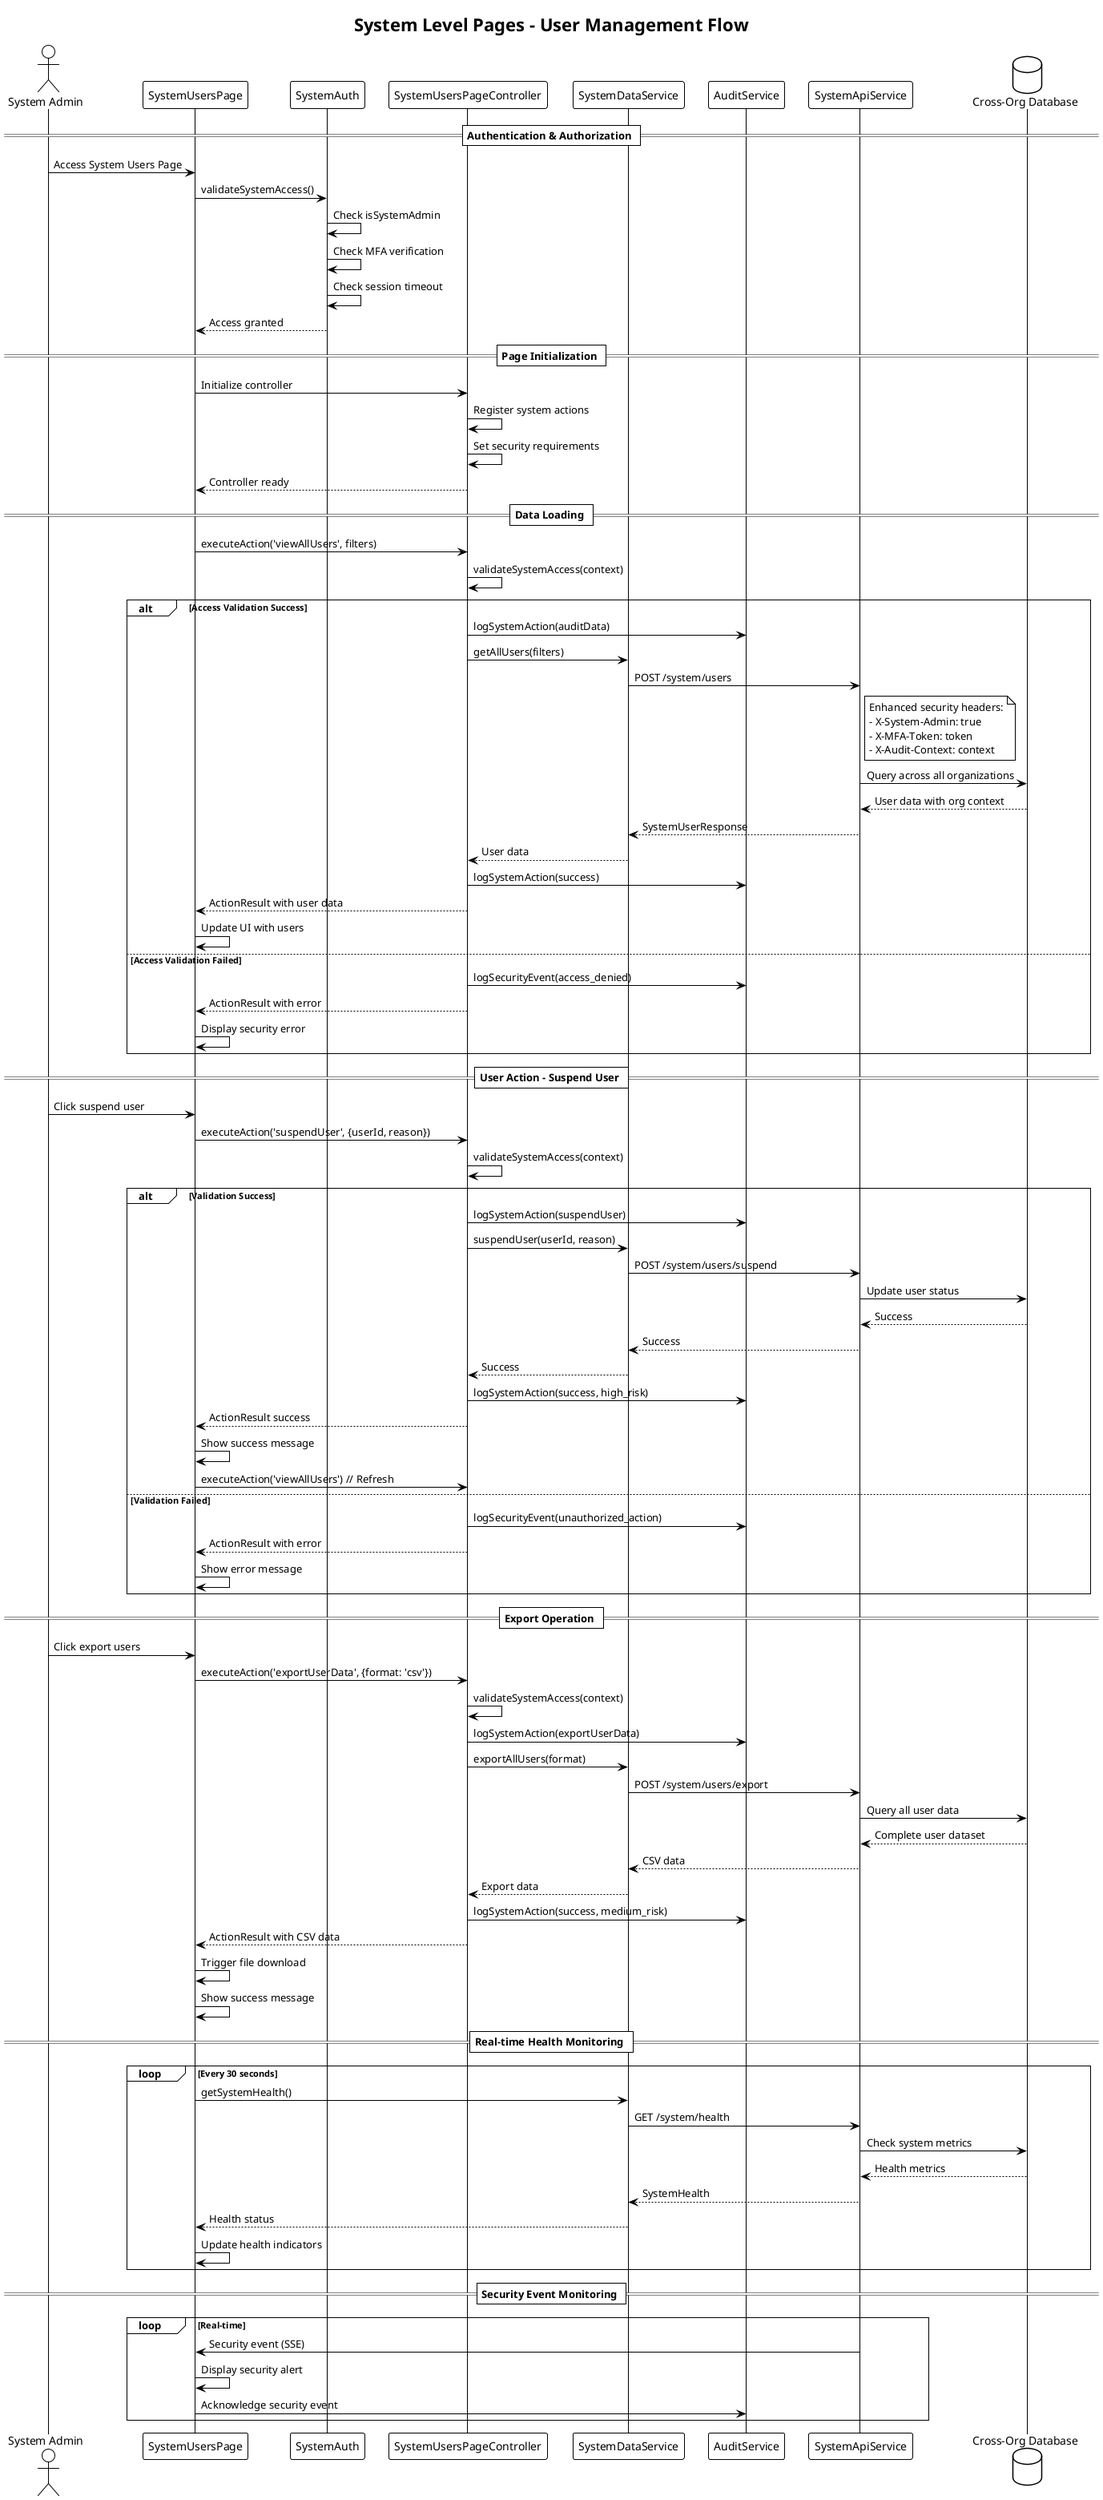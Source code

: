 @startuml System Level Pages - Sequence Diagram
!theme plain
title System Level Pages - User Management Flow

actor "System Admin" as Admin
participant "SystemUsersPage" as Page
participant "SystemAuth" as Auth
participant "SystemUsersPageController" as Controller
participant "SystemDataService" as DataService
participant "AuditService" as Audit
participant "SystemApiService" as API
database "Cross-Org Database" as DB

== Authentication & Authorization ==
Admin -> Page: Access System Users Page
Page -> Auth: validateSystemAccess()
Auth -> Auth: Check isSystemAdmin
Auth -> Auth: Check MFA verification
Auth -> Auth: Check session timeout
Auth --> Page: Access granted

== Page Initialization ==
Page -> Controller: Initialize controller
Controller -> Controller: Register system actions
Controller -> Controller: Set security requirements
Controller --> Page: Controller ready

== Data Loading ==
Page -> Controller: executeAction('viewAllUsers', filters)
Controller -> Controller: validateSystemAccess(context)

alt Access Validation Success
    Controller -> Audit: logSystemAction(auditData)
    Controller -> DataService: getAllUsers(filters)
    DataService -> API: POST /system/users
    
    note right of API: Enhanced security headers:\n- X-System-Admin: true\n- X-MFA-Token: token\n- X-Audit-Context: context
    
    API -> DB: Query across all organizations
    DB --> API: User data with org context
    API --> DataService: SystemUserResponse
    DataService --> Controller: User data
    
    Controller -> Audit: logSystemAction(success)
    Controller --> Page: ActionResult with user data
    Page -> Page: Update UI with users
    
else Access Validation Failed
    Controller -> Audit: logSecurityEvent(access_denied)
    Controller --> Page: ActionResult with error
    Page -> Page: Display security error
end

== User Action - Suspend User ==
Admin -> Page: Click suspend user
Page -> Controller: executeAction('suspendUser', {userId, reason})
Controller -> Controller: validateSystemAccess(context)

alt Validation Success
    Controller -> Audit: logSystemAction(suspendUser)
    Controller -> DataService: suspendUser(userId, reason)
    DataService -> API: POST /system/users/suspend
    API -> DB: Update user status
    DB --> API: Success
    API --> DataService: Success
    DataService --> Controller: Success
    
    Controller -> Audit: logSystemAction(success, high_risk)
    Controller --> Page: ActionResult success
    Page -> Page: Show success message
    Page -> Controller: executeAction('viewAllUsers') // Refresh
    
else Validation Failed
    Controller -> Audit: logSecurityEvent(unauthorized_action)
    Controller --> Page: ActionResult with error
    Page -> Page: Show error message
end

== Export Operation ==
Admin -> Page: Click export users
Page -> Controller: executeAction('exportUserData', {format: 'csv'})
Controller -> Controller: validateSystemAccess(context)

Controller -> Audit: logSystemAction(exportUserData)
Controller -> DataService: exportAllUsers(format)
DataService -> API: POST /system/users/export
API -> DB: Query all user data
DB --> API: Complete user dataset
API --> DataService: CSV data
DataService --> Controller: Export data

Controller -> Audit: logSystemAction(success, medium_risk)
Controller --> Page: ActionResult with CSV data
Page -> Page: Trigger file download
Page -> Page: Show success message

== Real-time Health Monitoring ==
loop Every 30 seconds
    Page -> DataService: getSystemHealth()
    DataService -> API: GET /system/health
    API -> DB: Check system metrics
    DB --> API: Health metrics
    API --> DataService: SystemHealth
    DataService --> Page: Health status
    Page -> Page: Update health indicators
end

== Security Event Monitoring ==
loop Real-time
    API -> Page: Security event (SSE)
    Page -> Page: Display security alert
    Page -> Audit: Acknowledge security event
end

@enduml